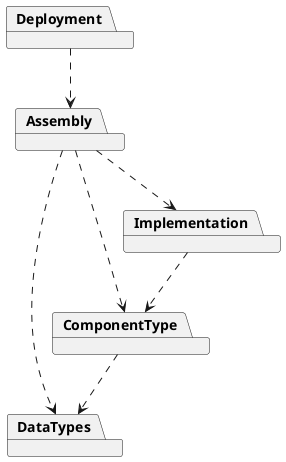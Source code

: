 @startuml Overview

package DataTypes

package ComponentType

package Implementation

package Assembly

package Deployment

ComponentType ..> DataTypes
Assembly ..> DataTypes
Assembly ..> ComponentType
Assembly ..> Implementation
Implementation ..> ComponentType
Deployment ..> Assembly
